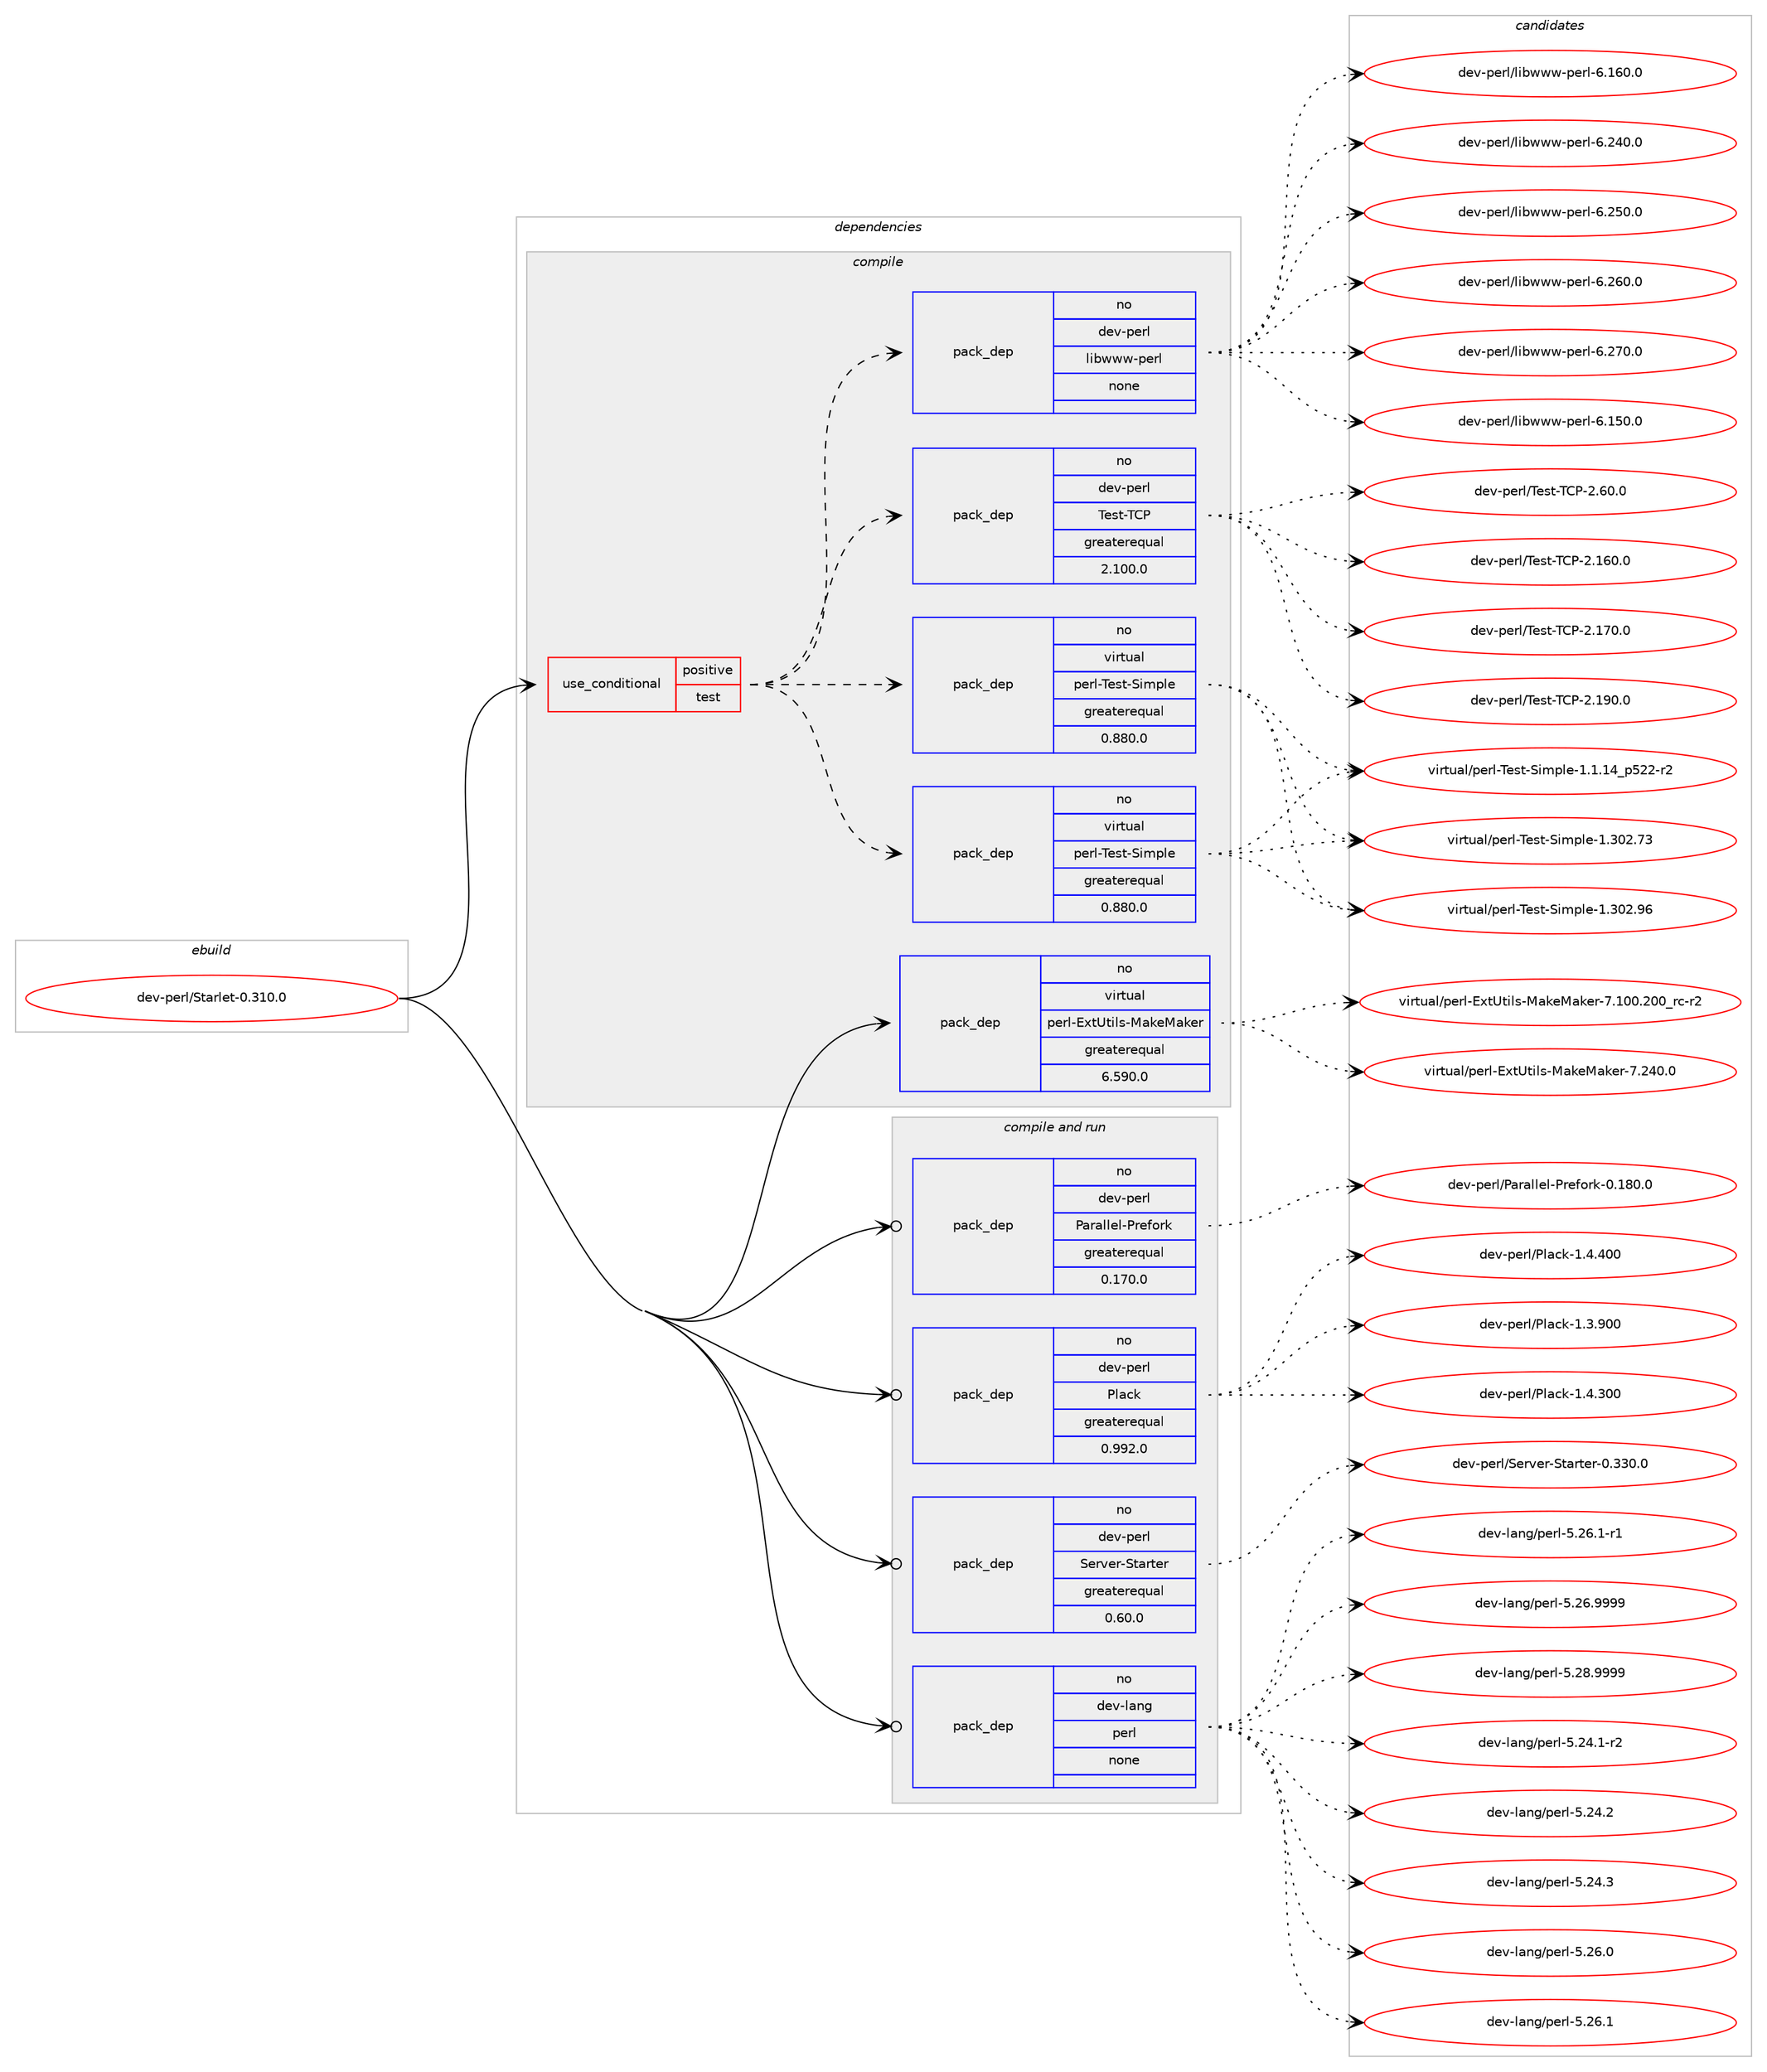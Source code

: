 digraph prolog {

# *************
# Graph options
# *************

newrank=true;
concentrate=true;
compound=true;
graph [rankdir=LR,fontname=Helvetica,fontsize=10,ranksep=1.5];#, ranksep=2.5, nodesep=0.2];
edge  [arrowhead=vee];
node  [fontname=Helvetica,fontsize=10];

# **********
# The ebuild
# **********

subgraph cluster_leftcol {
color=gray;
rank=same;
label=<<i>ebuild</i>>;
id [label="dev-perl/Starlet-0.310.0", color=red, width=4, href="../dev-perl/Starlet-0.310.0.svg"];
}

# ****************
# The dependencies
# ****************

subgraph cluster_midcol {
color=gray;
label=<<i>dependencies</i>>;
subgraph cluster_compile {
fillcolor="#eeeeee";
style=filled;
label=<<i>compile</i>>;
subgraph cond28005 {
dependency138676 [label=<<TABLE BORDER="0" CELLBORDER="1" CELLSPACING="0" CELLPADDING="4"><TR><TD ROWSPAN="3" CELLPADDING="10">use_conditional</TD></TR><TR><TD>positive</TD></TR><TR><TD>test</TD></TR></TABLE>>, shape=none, color=red];
subgraph pack106978 {
dependency138677 [label=<<TABLE BORDER="0" CELLBORDER="1" CELLSPACING="0" CELLPADDING="4" WIDTH="220"><TR><TD ROWSPAN="6" CELLPADDING="30">pack_dep</TD></TR><TR><TD WIDTH="110">no</TD></TR><TR><TD>dev-perl</TD></TR><TR><TD>Test-TCP</TD></TR><TR><TD>greaterequal</TD></TR><TR><TD>2.100.0</TD></TR></TABLE>>, shape=none, color=blue];
}
dependency138676:e -> dependency138677:w [weight=20,style="dashed",arrowhead="vee"];
subgraph pack106979 {
dependency138678 [label=<<TABLE BORDER="0" CELLBORDER="1" CELLSPACING="0" CELLPADDING="4" WIDTH="220"><TR><TD ROWSPAN="6" CELLPADDING="30">pack_dep</TD></TR><TR><TD WIDTH="110">no</TD></TR><TR><TD>virtual</TD></TR><TR><TD>perl-Test-Simple</TD></TR><TR><TD>greaterequal</TD></TR><TR><TD>0.880.0</TD></TR></TABLE>>, shape=none, color=blue];
}
dependency138676:e -> dependency138678:w [weight=20,style="dashed",arrowhead="vee"];
subgraph pack106980 {
dependency138679 [label=<<TABLE BORDER="0" CELLBORDER="1" CELLSPACING="0" CELLPADDING="4" WIDTH="220"><TR><TD ROWSPAN="6" CELLPADDING="30">pack_dep</TD></TR><TR><TD WIDTH="110">no</TD></TR><TR><TD>dev-perl</TD></TR><TR><TD>libwww-perl</TD></TR><TR><TD>none</TD></TR><TR><TD></TD></TR></TABLE>>, shape=none, color=blue];
}
dependency138676:e -> dependency138679:w [weight=20,style="dashed",arrowhead="vee"];
subgraph pack106981 {
dependency138680 [label=<<TABLE BORDER="0" CELLBORDER="1" CELLSPACING="0" CELLPADDING="4" WIDTH="220"><TR><TD ROWSPAN="6" CELLPADDING="30">pack_dep</TD></TR><TR><TD WIDTH="110">no</TD></TR><TR><TD>virtual</TD></TR><TR><TD>perl-Test-Simple</TD></TR><TR><TD>greaterequal</TD></TR><TR><TD>0.880.0</TD></TR></TABLE>>, shape=none, color=blue];
}
dependency138676:e -> dependency138680:w [weight=20,style="dashed",arrowhead="vee"];
}
id:e -> dependency138676:w [weight=20,style="solid",arrowhead="vee"];
subgraph pack106982 {
dependency138681 [label=<<TABLE BORDER="0" CELLBORDER="1" CELLSPACING="0" CELLPADDING="4" WIDTH="220"><TR><TD ROWSPAN="6" CELLPADDING="30">pack_dep</TD></TR><TR><TD WIDTH="110">no</TD></TR><TR><TD>virtual</TD></TR><TR><TD>perl-ExtUtils-MakeMaker</TD></TR><TR><TD>greaterequal</TD></TR><TR><TD>6.590.0</TD></TR></TABLE>>, shape=none, color=blue];
}
id:e -> dependency138681:w [weight=20,style="solid",arrowhead="vee"];
}
subgraph cluster_compileandrun {
fillcolor="#eeeeee";
style=filled;
label=<<i>compile and run</i>>;
subgraph pack106983 {
dependency138682 [label=<<TABLE BORDER="0" CELLBORDER="1" CELLSPACING="0" CELLPADDING="4" WIDTH="220"><TR><TD ROWSPAN="6" CELLPADDING="30">pack_dep</TD></TR><TR><TD WIDTH="110">no</TD></TR><TR><TD>dev-lang</TD></TR><TR><TD>perl</TD></TR><TR><TD>none</TD></TR><TR><TD></TD></TR></TABLE>>, shape=none, color=blue];
}
id:e -> dependency138682:w [weight=20,style="solid",arrowhead="odotvee"];
subgraph pack106984 {
dependency138683 [label=<<TABLE BORDER="0" CELLBORDER="1" CELLSPACING="0" CELLPADDING="4" WIDTH="220"><TR><TD ROWSPAN="6" CELLPADDING="30">pack_dep</TD></TR><TR><TD WIDTH="110">no</TD></TR><TR><TD>dev-perl</TD></TR><TR><TD>Parallel-Prefork</TD></TR><TR><TD>greaterequal</TD></TR><TR><TD>0.170.0</TD></TR></TABLE>>, shape=none, color=blue];
}
id:e -> dependency138683:w [weight=20,style="solid",arrowhead="odotvee"];
subgraph pack106985 {
dependency138684 [label=<<TABLE BORDER="0" CELLBORDER="1" CELLSPACING="0" CELLPADDING="4" WIDTH="220"><TR><TD ROWSPAN="6" CELLPADDING="30">pack_dep</TD></TR><TR><TD WIDTH="110">no</TD></TR><TR><TD>dev-perl</TD></TR><TR><TD>Plack</TD></TR><TR><TD>greaterequal</TD></TR><TR><TD>0.992.0</TD></TR></TABLE>>, shape=none, color=blue];
}
id:e -> dependency138684:w [weight=20,style="solid",arrowhead="odotvee"];
subgraph pack106986 {
dependency138685 [label=<<TABLE BORDER="0" CELLBORDER="1" CELLSPACING="0" CELLPADDING="4" WIDTH="220"><TR><TD ROWSPAN="6" CELLPADDING="30">pack_dep</TD></TR><TR><TD WIDTH="110">no</TD></TR><TR><TD>dev-perl</TD></TR><TR><TD>Server-Starter</TD></TR><TR><TD>greaterequal</TD></TR><TR><TD>0.60.0</TD></TR></TABLE>>, shape=none, color=blue];
}
id:e -> dependency138685:w [weight=20,style="solid",arrowhead="odotvee"];
}
subgraph cluster_run {
fillcolor="#eeeeee";
style=filled;
label=<<i>run</i>>;
}
}

# **************
# The candidates
# **************

subgraph cluster_choices {
rank=same;
color=gray;
label=<<i>candidates</i>>;

subgraph choice106978 {
color=black;
nodesep=1;
choice100101118451121011141084784101115116458467804550464954484648 [label="dev-perl/Test-TCP-2.160.0", color=red, width=4,href="../dev-perl/Test-TCP-2.160.0.svg"];
choice100101118451121011141084784101115116458467804550464955484648 [label="dev-perl/Test-TCP-2.170.0", color=red, width=4,href="../dev-perl/Test-TCP-2.170.0.svg"];
choice100101118451121011141084784101115116458467804550464957484648 [label="dev-perl/Test-TCP-2.190.0", color=red, width=4,href="../dev-perl/Test-TCP-2.190.0.svg"];
choice1001011184511210111410847841011151164584678045504654484648 [label="dev-perl/Test-TCP-2.60.0", color=red, width=4,href="../dev-perl/Test-TCP-2.60.0.svg"];
dependency138677:e -> choice100101118451121011141084784101115116458467804550464954484648:w [style=dotted,weight="100"];
dependency138677:e -> choice100101118451121011141084784101115116458467804550464955484648:w [style=dotted,weight="100"];
dependency138677:e -> choice100101118451121011141084784101115116458467804550464957484648:w [style=dotted,weight="100"];
dependency138677:e -> choice1001011184511210111410847841011151164584678045504654484648:w [style=dotted,weight="100"];
}
subgraph choice106979 {
color=black;
nodesep=1;
choice11810511411611797108471121011141084584101115116458310510911210810145494649464952951125350504511450 [label="virtual/perl-Test-Simple-1.1.14_p522-r2", color=red, width=4,href="../virtual/perl-Test-Simple-1.1.14_p522-r2.svg"];
choice118105114116117971084711210111410845841011151164583105109112108101454946514850465551 [label="virtual/perl-Test-Simple-1.302.73", color=red, width=4,href="../virtual/perl-Test-Simple-1.302.73.svg"];
choice118105114116117971084711210111410845841011151164583105109112108101454946514850465754 [label="virtual/perl-Test-Simple-1.302.96", color=red, width=4,href="../virtual/perl-Test-Simple-1.302.96.svg"];
dependency138678:e -> choice11810511411611797108471121011141084584101115116458310510911210810145494649464952951125350504511450:w [style=dotted,weight="100"];
dependency138678:e -> choice118105114116117971084711210111410845841011151164583105109112108101454946514850465551:w [style=dotted,weight="100"];
dependency138678:e -> choice118105114116117971084711210111410845841011151164583105109112108101454946514850465754:w [style=dotted,weight="100"];
}
subgraph choice106980 {
color=black;
nodesep=1;
choice100101118451121011141084710810598119119119451121011141084554464953484648 [label="dev-perl/libwww-perl-6.150.0", color=red, width=4,href="../dev-perl/libwww-perl-6.150.0.svg"];
choice100101118451121011141084710810598119119119451121011141084554464954484648 [label="dev-perl/libwww-perl-6.160.0", color=red, width=4,href="../dev-perl/libwww-perl-6.160.0.svg"];
choice100101118451121011141084710810598119119119451121011141084554465052484648 [label="dev-perl/libwww-perl-6.240.0", color=red, width=4,href="../dev-perl/libwww-perl-6.240.0.svg"];
choice100101118451121011141084710810598119119119451121011141084554465053484648 [label="dev-perl/libwww-perl-6.250.0", color=red, width=4,href="../dev-perl/libwww-perl-6.250.0.svg"];
choice100101118451121011141084710810598119119119451121011141084554465054484648 [label="dev-perl/libwww-perl-6.260.0", color=red, width=4,href="../dev-perl/libwww-perl-6.260.0.svg"];
choice100101118451121011141084710810598119119119451121011141084554465055484648 [label="dev-perl/libwww-perl-6.270.0", color=red, width=4,href="../dev-perl/libwww-perl-6.270.0.svg"];
dependency138679:e -> choice100101118451121011141084710810598119119119451121011141084554464953484648:w [style=dotted,weight="100"];
dependency138679:e -> choice100101118451121011141084710810598119119119451121011141084554464954484648:w [style=dotted,weight="100"];
dependency138679:e -> choice100101118451121011141084710810598119119119451121011141084554465052484648:w [style=dotted,weight="100"];
dependency138679:e -> choice100101118451121011141084710810598119119119451121011141084554465053484648:w [style=dotted,weight="100"];
dependency138679:e -> choice100101118451121011141084710810598119119119451121011141084554465054484648:w [style=dotted,weight="100"];
dependency138679:e -> choice100101118451121011141084710810598119119119451121011141084554465055484648:w [style=dotted,weight="100"];
}
subgraph choice106981 {
color=black;
nodesep=1;
choice11810511411611797108471121011141084584101115116458310510911210810145494649464952951125350504511450 [label="virtual/perl-Test-Simple-1.1.14_p522-r2", color=red, width=4,href="../virtual/perl-Test-Simple-1.1.14_p522-r2.svg"];
choice118105114116117971084711210111410845841011151164583105109112108101454946514850465551 [label="virtual/perl-Test-Simple-1.302.73", color=red, width=4,href="../virtual/perl-Test-Simple-1.302.73.svg"];
choice118105114116117971084711210111410845841011151164583105109112108101454946514850465754 [label="virtual/perl-Test-Simple-1.302.96", color=red, width=4,href="../virtual/perl-Test-Simple-1.302.96.svg"];
dependency138680:e -> choice11810511411611797108471121011141084584101115116458310510911210810145494649464952951125350504511450:w [style=dotted,weight="100"];
dependency138680:e -> choice118105114116117971084711210111410845841011151164583105109112108101454946514850465551:w [style=dotted,weight="100"];
dependency138680:e -> choice118105114116117971084711210111410845841011151164583105109112108101454946514850465754:w [style=dotted,weight="100"];
}
subgraph choice106982 {
color=black;
nodesep=1;
choice118105114116117971084711210111410845691201168511610510811545779710710177971071011144555464948484650484895114994511450 [label="virtual/perl-ExtUtils-MakeMaker-7.100.200_rc-r2", color=red, width=4,href="../virtual/perl-ExtUtils-MakeMaker-7.100.200_rc-r2.svg"];
choice118105114116117971084711210111410845691201168511610510811545779710710177971071011144555465052484648 [label="virtual/perl-ExtUtils-MakeMaker-7.240.0", color=red, width=4,href="../virtual/perl-ExtUtils-MakeMaker-7.240.0.svg"];
dependency138681:e -> choice118105114116117971084711210111410845691201168511610510811545779710710177971071011144555464948484650484895114994511450:w [style=dotted,weight="100"];
dependency138681:e -> choice118105114116117971084711210111410845691201168511610510811545779710710177971071011144555465052484648:w [style=dotted,weight="100"];
}
subgraph choice106983 {
color=black;
nodesep=1;
choice100101118451089711010347112101114108455346505246494511450 [label="dev-lang/perl-5.24.1-r2", color=red, width=4,href="../dev-lang/perl-5.24.1-r2.svg"];
choice10010111845108971101034711210111410845534650524650 [label="dev-lang/perl-5.24.2", color=red, width=4,href="../dev-lang/perl-5.24.2.svg"];
choice10010111845108971101034711210111410845534650524651 [label="dev-lang/perl-5.24.3", color=red, width=4,href="../dev-lang/perl-5.24.3.svg"];
choice10010111845108971101034711210111410845534650544648 [label="dev-lang/perl-5.26.0", color=red, width=4,href="../dev-lang/perl-5.26.0.svg"];
choice10010111845108971101034711210111410845534650544649 [label="dev-lang/perl-5.26.1", color=red, width=4,href="../dev-lang/perl-5.26.1.svg"];
choice100101118451089711010347112101114108455346505446494511449 [label="dev-lang/perl-5.26.1-r1", color=red, width=4,href="../dev-lang/perl-5.26.1-r1.svg"];
choice10010111845108971101034711210111410845534650544657575757 [label="dev-lang/perl-5.26.9999", color=red, width=4,href="../dev-lang/perl-5.26.9999.svg"];
choice10010111845108971101034711210111410845534650564657575757 [label="dev-lang/perl-5.28.9999", color=red, width=4,href="../dev-lang/perl-5.28.9999.svg"];
dependency138682:e -> choice100101118451089711010347112101114108455346505246494511450:w [style=dotted,weight="100"];
dependency138682:e -> choice10010111845108971101034711210111410845534650524650:w [style=dotted,weight="100"];
dependency138682:e -> choice10010111845108971101034711210111410845534650524651:w [style=dotted,weight="100"];
dependency138682:e -> choice10010111845108971101034711210111410845534650544648:w [style=dotted,weight="100"];
dependency138682:e -> choice10010111845108971101034711210111410845534650544649:w [style=dotted,weight="100"];
dependency138682:e -> choice100101118451089711010347112101114108455346505446494511449:w [style=dotted,weight="100"];
dependency138682:e -> choice10010111845108971101034711210111410845534650544657575757:w [style=dotted,weight="100"];
dependency138682:e -> choice10010111845108971101034711210111410845534650564657575757:w [style=dotted,weight="100"];
}
subgraph choice106984 {
color=black;
nodesep=1;
choice100101118451121011141084780971149710810810110845801141011021111141074548464956484648 [label="dev-perl/Parallel-Prefork-0.180.0", color=red, width=4,href="../dev-perl/Parallel-Prefork-0.180.0.svg"];
dependency138683:e -> choice100101118451121011141084780971149710810810110845801141011021111141074548464956484648:w [style=dotted,weight="100"];
}
subgraph choice106985 {
color=black;
nodesep=1;
choice10010111845112101114108478010897991074549465146574848 [label="dev-perl/Plack-1.3.900", color=red, width=4,href="../dev-perl/Plack-1.3.900.svg"];
choice10010111845112101114108478010897991074549465246514848 [label="dev-perl/Plack-1.4.300", color=red, width=4,href="../dev-perl/Plack-1.4.300.svg"];
choice10010111845112101114108478010897991074549465246524848 [label="dev-perl/Plack-1.4.400", color=red, width=4,href="../dev-perl/Plack-1.4.400.svg"];
dependency138684:e -> choice10010111845112101114108478010897991074549465146574848:w [style=dotted,weight="100"];
dependency138684:e -> choice10010111845112101114108478010897991074549465246514848:w [style=dotted,weight="100"];
dependency138684:e -> choice10010111845112101114108478010897991074549465246524848:w [style=dotted,weight="100"];
}
subgraph choice106986 {
color=black;
nodesep=1;
choice1001011184511210111410847831011141181011144583116971141161011144548465151484648 [label="dev-perl/Server-Starter-0.330.0", color=red, width=4,href="../dev-perl/Server-Starter-0.330.0.svg"];
dependency138685:e -> choice1001011184511210111410847831011141181011144583116971141161011144548465151484648:w [style=dotted,weight="100"];
}
}

}
